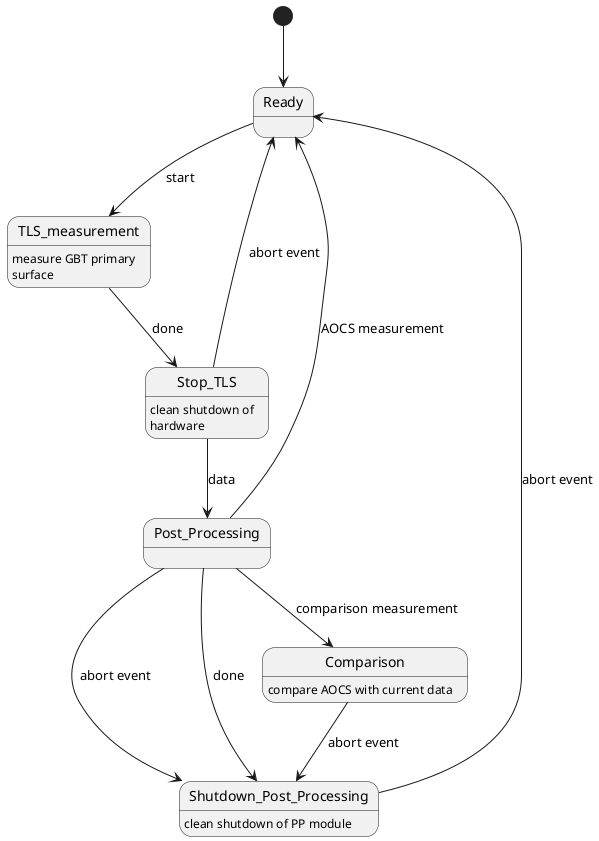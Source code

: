 @startuml
[*] --> Ready
Ready --> TLS_measurement : start
TLS_measurement : measure GBT primary
TLS_measurement : surface
TLS_measurement --> Stop_TLS : done
Stop_TLS : clean shutdown of
Stop_TLS : hardware
Stop_TLS --> Ready : abort event
Stop_TLS --> Post_Processing : data
Post_Processing --> Shutdown_Post_Processing : abort event
Post_Processing --> Shutdown_Post_Processing : done
Post_Processing --> Comparison : comparison measurement
Comparison : compare AOCS with current data
Post_Processing --> Ready : AOCS measurement
Comparison --> Shutdown_Post_Processing : abort event
Shutdown_Post_Processing : clean shutdown of PP module
Shutdown_Post_Processing --> Ready : abort event
@enduml
